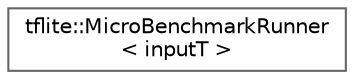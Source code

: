 digraph "Graphical Class Hierarchy"
{
 // LATEX_PDF_SIZE
  bgcolor="transparent";
  edge [fontname=Helvetica,fontsize=10,labelfontname=Helvetica,labelfontsize=10];
  node [fontname=Helvetica,fontsize=10,shape=box,height=0.2,width=0.4];
  rankdir="LR";
  Node0 [id="Node000000",label="tflite::MicroBenchmarkRunner\l\< inputT \>",height=0.2,width=0.4,color="grey40", fillcolor="white", style="filled",URL="$classtflite_1_1_micro_benchmark_runner.html",tooltip=" "];
}
